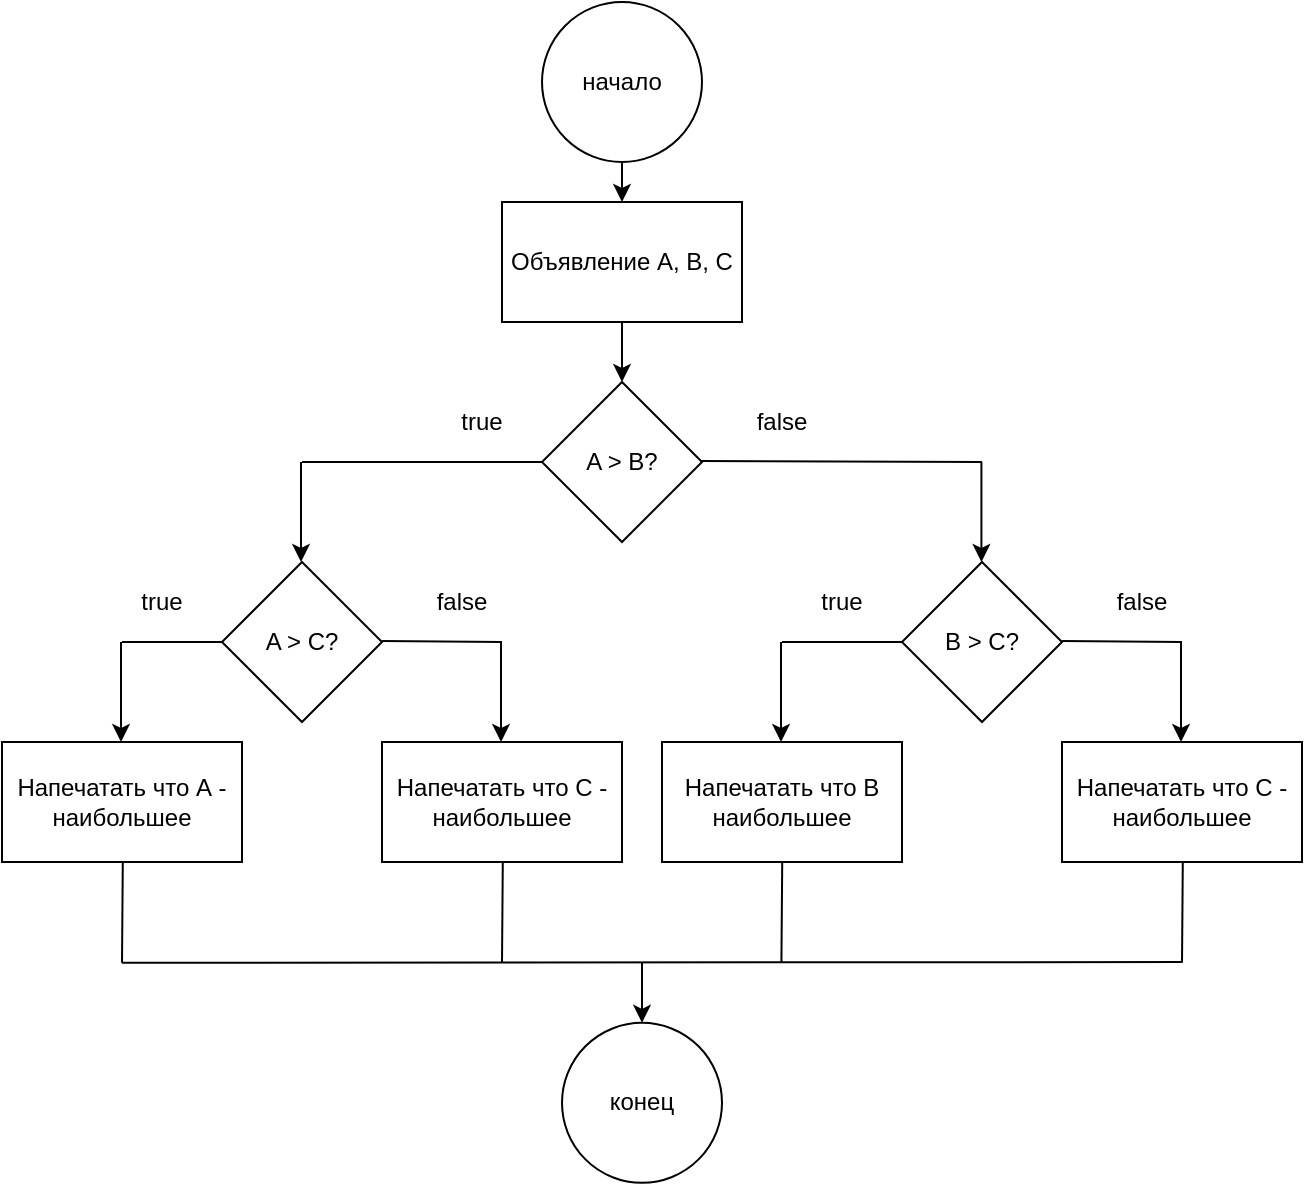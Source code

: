 <mxfile version="13.7.4" type="github">
  <diagram id="gF865do_rcSWTQIJVq1O" name="Page-1">
    <mxGraphModel dx="965" dy="524" grid="1" gridSize="10" guides="1" tooltips="1" connect="1" arrows="1" fold="1" page="1" pageScale="1" pageWidth="827" pageHeight="1169" math="0" shadow="0">
      <root>
        <mxCell id="0" />
        <mxCell id="1" parent="0" />
        <mxCell id="wcVJ78FK4K-sEXduPnJ1-1" value="начало" style="ellipse;whiteSpace=wrap;html=1;" parent="1" vertex="1">
          <mxGeometry x="330" y="60" width="80" height="80" as="geometry" />
        </mxCell>
        <mxCell id="wcVJ78FK4K-sEXduPnJ1-2" value="" style="endArrow=classic;html=1;" parent="1" target="wcVJ78FK4K-sEXduPnJ1-3" edge="1">
          <mxGeometry width="50" height="50" relative="1" as="geometry">
            <mxPoint x="370" y="140" as="sourcePoint" />
            <mxPoint x="370" y="170" as="targetPoint" />
          </mxGeometry>
        </mxCell>
        <mxCell id="wcVJ78FK4K-sEXduPnJ1-3" value="Объявление A, B, C" style="rounded=0;whiteSpace=wrap;html=1;" parent="1" vertex="1">
          <mxGeometry x="310" y="160" width="120" height="60" as="geometry" />
        </mxCell>
        <mxCell id="wcVJ78FK4K-sEXduPnJ1-4" value="" style="endArrow=classic;html=1;exitX=0.5;exitY=1;exitDx=0;exitDy=0;" parent="1" source="wcVJ78FK4K-sEXduPnJ1-3" target="wcVJ78FK4K-sEXduPnJ1-5" edge="1">
          <mxGeometry width="50" height="50" relative="1" as="geometry">
            <mxPoint x="390" y="270" as="sourcePoint" />
            <mxPoint x="370" y="270" as="targetPoint" />
          </mxGeometry>
        </mxCell>
        <mxCell id="wcVJ78FK4K-sEXduPnJ1-5" value="A &amp;gt; B?" style="rhombus;whiteSpace=wrap;html=1;" parent="1" vertex="1">
          <mxGeometry x="330" y="250" width="80" height="80" as="geometry" />
        </mxCell>
        <mxCell id="wcVJ78FK4K-sEXduPnJ1-7" value="true" style="text;html=1;strokeColor=none;fillColor=none;align=center;verticalAlign=middle;whiteSpace=wrap;rounded=0;" parent="1" vertex="1">
          <mxGeometry x="280" y="260" width="40" height="20" as="geometry" />
        </mxCell>
        <mxCell id="wcVJ78FK4K-sEXduPnJ1-8" value="false" style="text;html=1;strokeColor=none;fillColor=none;align=center;verticalAlign=middle;whiteSpace=wrap;rounded=0;" parent="1" vertex="1">
          <mxGeometry x="430" y="260" width="40" height="20" as="geometry" />
        </mxCell>
        <mxCell id="wcVJ78FK4K-sEXduPnJ1-9" value="" style="endArrow=none;html=1;exitX=0;exitY=0.5;exitDx=0;exitDy=0;" parent="1" source="wcVJ78FK4K-sEXduPnJ1-5" edge="1">
          <mxGeometry width="50" height="50" relative="1" as="geometry">
            <mxPoint x="390" y="270" as="sourcePoint" />
            <mxPoint x="210" y="290" as="targetPoint" />
          </mxGeometry>
        </mxCell>
        <mxCell id="wcVJ78FK4K-sEXduPnJ1-11" value="" style="endArrow=classic;html=1;" parent="1" edge="1">
          <mxGeometry width="50" height="50" relative="1" as="geometry">
            <mxPoint x="209.5" y="290" as="sourcePoint" />
            <mxPoint x="209.5" y="340" as="targetPoint" />
          </mxGeometry>
        </mxCell>
        <mxCell id="wcVJ78FK4K-sEXduPnJ1-12" value="A &amp;gt; C?" style="rhombus;whiteSpace=wrap;html=1;" parent="1" vertex="1">
          <mxGeometry x="170" y="340" width="80" height="80" as="geometry" />
        </mxCell>
        <mxCell id="wcVJ78FK4K-sEXduPnJ1-14" value="true" style="text;html=1;strokeColor=none;fillColor=none;align=center;verticalAlign=middle;whiteSpace=wrap;rounded=0;" parent="1" vertex="1">
          <mxGeometry x="120" y="350" width="40" height="20" as="geometry" />
        </mxCell>
        <mxCell id="wcVJ78FK4K-sEXduPnJ1-15" value="" style="endArrow=none;html=1;exitX=0;exitY=0.5;exitDx=0;exitDy=0;" parent="1" edge="1">
          <mxGeometry width="50" height="50" relative="1" as="geometry">
            <mxPoint x="170" y="380" as="sourcePoint" />
            <mxPoint x="120" y="380" as="targetPoint" />
          </mxGeometry>
        </mxCell>
        <mxCell id="wcVJ78FK4K-sEXduPnJ1-16" value="" style="endArrow=classic;html=1;" parent="1" edge="1">
          <mxGeometry width="50" height="50" relative="1" as="geometry">
            <mxPoint x="119.5" y="380" as="sourcePoint" />
            <mxPoint x="119.5" y="430" as="targetPoint" />
          </mxGeometry>
        </mxCell>
        <mxCell id="wcVJ78FK4K-sEXduPnJ1-17" value="" style="endArrow=classic;html=1;" parent="1" edge="1">
          <mxGeometry width="50" height="50" relative="1" as="geometry">
            <mxPoint x="549.71" y="290" as="sourcePoint" />
            <mxPoint x="549.71" y="340" as="targetPoint" />
          </mxGeometry>
        </mxCell>
        <mxCell id="wcVJ78FK4K-sEXduPnJ1-20" value="false" style="text;html=1;strokeColor=none;fillColor=none;align=center;verticalAlign=middle;whiteSpace=wrap;rounded=0;" parent="1" vertex="1">
          <mxGeometry x="270" y="350" width="40" height="20" as="geometry" />
        </mxCell>
        <mxCell id="wcVJ78FK4K-sEXduPnJ1-21" value="" style="endArrow=none;html=1;" parent="1" edge="1">
          <mxGeometry width="50" height="50" relative="1" as="geometry">
            <mxPoint x="310" y="380" as="sourcePoint" />
            <mxPoint x="250" y="379.5" as="targetPoint" />
          </mxGeometry>
        </mxCell>
        <mxCell id="wcVJ78FK4K-sEXduPnJ1-22" value="" style="endArrow=classic;html=1;" parent="1" edge="1">
          <mxGeometry width="50" height="50" relative="1" as="geometry">
            <mxPoint x="309.5" y="380" as="sourcePoint" />
            <mxPoint x="309.5" y="430" as="targetPoint" />
          </mxGeometry>
        </mxCell>
        <mxCell id="wcVJ78FK4K-sEXduPnJ1-24" value="" style="endArrow=none;html=1;" parent="1" edge="1">
          <mxGeometry width="50" height="50" relative="1" as="geometry">
            <mxPoint x="550" y="290" as="sourcePoint" />
            <mxPoint x="409" y="289.5" as="targetPoint" />
          </mxGeometry>
        </mxCell>
        <mxCell id="wcVJ78FK4K-sEXduPnJ1-61" value="В &amp;gt; C?" style="rhombus;whiteSpace=wrap;html=1;" parent="1" vertex="1">
          <mxGeometry x="510" y="340" width="80" height="80" as="geometry" />
        </mxCell>
        <mxCell id="wcVJ78FK4K-sEXduPnJ1-62" value="true" style="text;html=1;strokeColor=none;fillColor=none;align=center;verticalAlign=middle;whiteSpace=wrap;rounded=0;" parent="1" vertex="1">
          <mxGeometry x="460" y="350" width="40" height="20" as="geometry" />
        </mxCell>
        <mxCell id="wcVJ78FK4K-sEXduPnJ1-63" value="" style="endArrow=none;html=1;exitX=0;exitY=0.5;exitDx=0;exitDy=0;" parent="1" edge="1">
          <mxGeometry width="50" height="50" relative="1" as="geometry">
            <mxPoint x="510" y="380" as="sourcePoint" />
            <mxPoint x="450" y="380" as="targetPoint" />
          </mxGeometry>
        </mxCell>
        <mxCell id="wcVJ78FK4K-sEXduPnJ1-64" value="" style="endArrow=classic;html=1;" parent="1" edge="1">
          <mxGeometry width="50" height="50" relative="1" as="geometry">
            <mxPoint x="449.5" y="380" as="sourcePoint" />
            <mxPoint x="449.5" y="430" as="targetPoint" />
          </mxGeometry>
        </mxCell>
        <mxCell id="wcVJ78FK4K-sEXduPnJ1-66" value="false" style="text;html=1;strokeColor=none;fillColor=none;align=center;verticalAlign=middle;whiteSpace=wrap;rounded=0;" parent="1" vertex="1">
          <mxGeometry x="610" y="350" width="40" height="20" as="geometry" />
        </mxCell>
        <mxCell id="wcVJ78FK4K-sEXduPnJ1-67" value="" style="endArrow=none;html=1;" parent="1" edge="1">
          <mxGeometry width="50" height="50" relative="1" as="geometry">
            <mxPoint x="650" y="380" as="sourcePoint" />
            <mxPoint x="590" y="379.5" as="targetPoint" />
          </mxGeometry>
        </mxCell>
        <mxCell id="wcVJ78FK4K-sEXduPnJ1-68" value="" style="endArrow=classic;html=1;" parent="1" edge="1">
          <mxGeometry width="50" height="50" relative="1" as="geometry">
            <mxPoint x="649.5" y="380" as="sourcePoint" />
            <mxPoint x="649.5" y="430" as="targetPoint" />
          </mxGeometry>
        </mxCell>
        <mxCell id="wcVJ78FK4K-sEXduPnJ1-86" value="Напечатать что А - наибольшее" style="rounded=0;whiteSpace=wrap;html=1;" parent="1" vertex="1">
          <mxGeometry x="60" y="430" width="120" height="60" as="geometry" />
        </mxCell>
        <mxCell id="wcVJ78FK4K-sEXduPnJ1-87" value="Напечатать что С - наибольшее" style="rounded=0;whiteSpace=wrap;html=1;" parent="1" vertex="1">
          <mxGeometry x="250" y="430" width="120" height="60" as="geometry" />
        </mxCell>
        <mxCell id="wcVJ78FK4K-sEXduPnJ1-91" value="Напечатать что В наибольшее" style="rounded=0;whiteSpace=wrap;html=1;" parent="1" vertex="1">
          <mxGeometry x="390" y="430" width="120" height="60" as="geometry" />
        </mxCell>
        <mxCell id="wcVJ78FK4K-sEXduPnJ1-92" value="Напечатать что С - наибольшее" style="rounded=0;whiteSpace=wrap;html=1;" parent="1" vertex="1">
          <mxGeometry x="590" y="430" width="120" height="60" as="geometry" />
        </mxCell>
        <mxCell id="8GMD8pFSs-gsdj6G2YKa-2" value="" style="endArrow=none;html=1;" edge="1" parent="1">
          <mxGeometry width="50" height="50" relative="1" as="geometry">
            <mxPoint x="120" y="540.42" as="sourcePoint" />
            <mxPoint x="650" y="540" as="targetPoint" />
          </mxGeometry>
        </mxCell>
        <mxCell id="8GMD8pFSs-gsdj6G2YKa-14" value="конец" style="ellipse;whiteSpace=wrap;html=1;" vertex="1" parent="1">
          <mxGeometry x="340" y="570.42" width="80" height="80" as="geometry" />
        </mxCell>
        <mxCell id="8GMD8pFSs-gsdj6G2YKa-15" value="" style="endArrow=classic;html=1;" edge="1" parent="1">
          <mxGeometry width="50" height="50" relative="1" as="geometry">
            <mxPoint x="380" y="540.42" as="sourcePoint" />
            <mxPoint x="380" y="570.42" as="targetPoint" />
          </mxGeometry>
        </mxCell>
        <mxCell id="8GMD8pFSs-gsdj6G2YKa-16" value="" style="endArrow=none;html=1;entryX=0.42;entryY=0.993;entryDx=0;entryDy=0;entryPerimeter=0;" edge="1" parent="1">
          <mxGeometry width="50" height="50" relative="1" as="geometry">
            <mxPoint x="120" y="540.42" as="sourcePoint" />
            <mxPoint x="120.4" y="490.0" as="targetPoint" />
          </mxGeometry>
        </mxCell>
        <mxCell id="8GMD8pFSs-gsdj6G2YKa-17" value="" style="endArrow=none;html=1;entryX=0.42;entryY=0.993;entryDx=0;entryDy=0;entryPerimeter=0;" edge="1" parent="1">
          <mxGeometry width="50" height="50" relative="1" as="geometry">
            <mxPoint x="310" y="540.42" as="sourcePoint" />
            <mxPoint x="310.4" y="490.0" as="targetPoint" />
          </mxGeometry>
        </mxCell>
        <mxCell id="8GMD8pFSs-gsdj6G2YKa-20" value="" style="endArrow=none;html=1;entryX=0.42;entryY=0.993;entryDx=0;entryDy=0;entryPerimeter=0;" edge="1" parent="1">
          <mxGeometry width="50" height="50" relative="1" as="geometry">
            <mxPoint x="449.71" y="540.42" as="sourcePoint" />
            <mxPoint x="450.11" y="490.0" as="targetPoint" />
          </mxGeometry>
        </mxCell>
        <mxCell id="8GMD8pFSs-gsdj6G2YKa-21" value="" style="endArrow=none;html=1;entryX=0.42;entryY=0.993;entryDx=0;entryDy=0;entryPerimeter=0;" edge="1" parent="1">
          <mxGeometry width="50" height="50" relative="1" as="geometry">
            <mxPoint x="650" y="540.42" as="sourcePoint" />
            <mxPoint x="650.4" y="490.0" as="targetPoint" />
          </mxGeometry>
        </mxCell>
      </root>
    </mxGraphModel>
  </diagram>
</mxfile>
